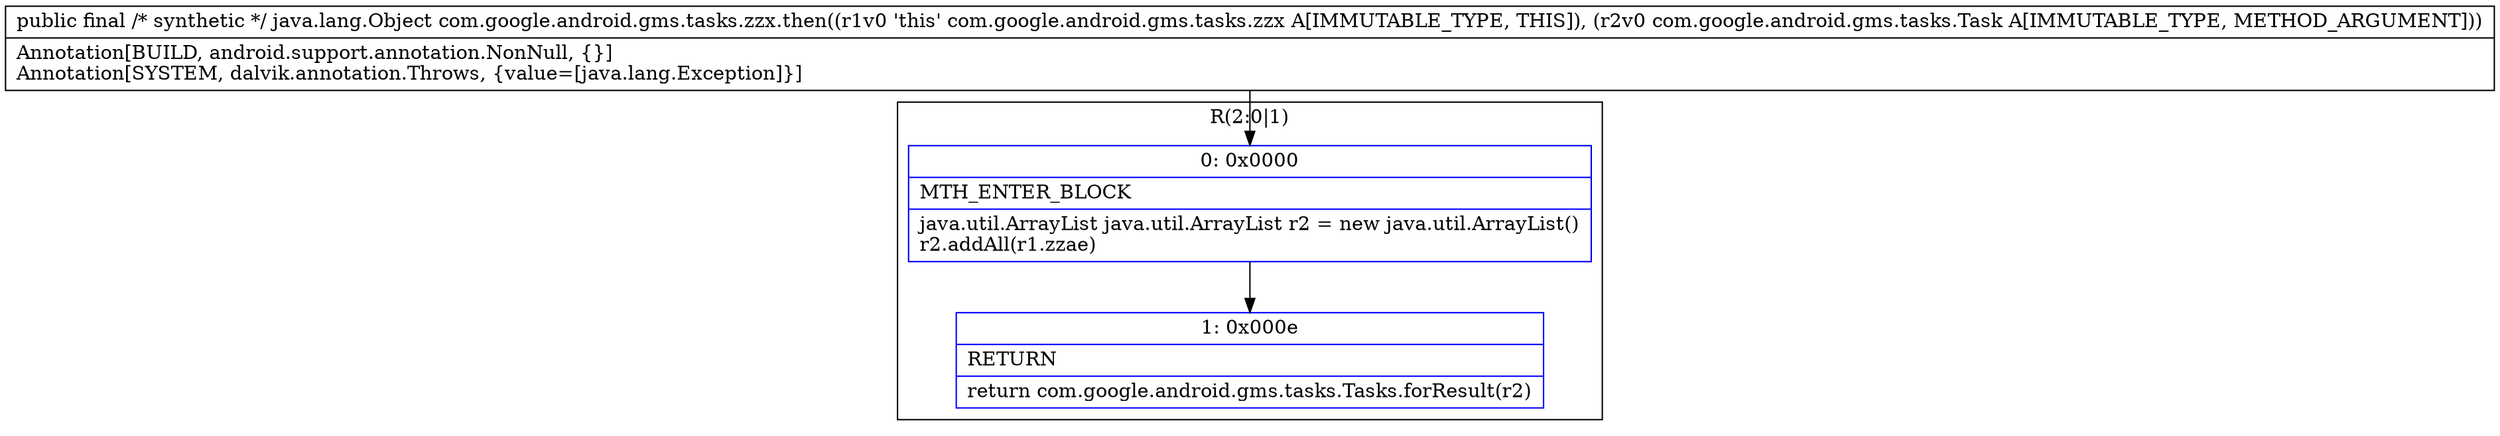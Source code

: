 digraph "CFG forcom.google.android.gms.tasks.zzx.then(Lcom\/google\/android\/gms\/tasks\/Task;)Ljava\/lang\/Object;" {
subgraph cluster_Region_2136537727 {
label = "R(2:0|1)";
node [shape=record,color=blue];
Node_0 [shape=record,label="{0\:\ 0x0000|MTH_ENTER_BLOCK\l|java.util.ArrayList java.util.ArrayList r2 = new java.util.ArrayList()\lr2.addAll(r1.zzae)\l}"];
Node_1 [shape=record,label="{1\:\ 0x000e|RETURN\l|return com.google.android.gms.tasks.Tasks.forResult(r2)\l}"];
}
MethodNode[shape=record,label="{public final \/* synthetic *\/ java.lang.Object com.google.android.gms.tasks.zzx.then((r1v0 'this' com.google.android.gms.tasks.zzx A[IMMUTABLE_TYPE, THIS]), (r2v0 com.google.android.gms.tasks.Task A[IMMUTABLE_TYPE, METHOD_ARGUMENT]))  | Annotation[BUILD, android.support.annotation.NonNull, \{\}]\lAnnotation[SYSTEM, dalvik.annotation.Throws, \{value=[java.lang.Exception]\}]\l}"];
MethodNode -> Node_0;
Node_0 -> Node_1;
}

